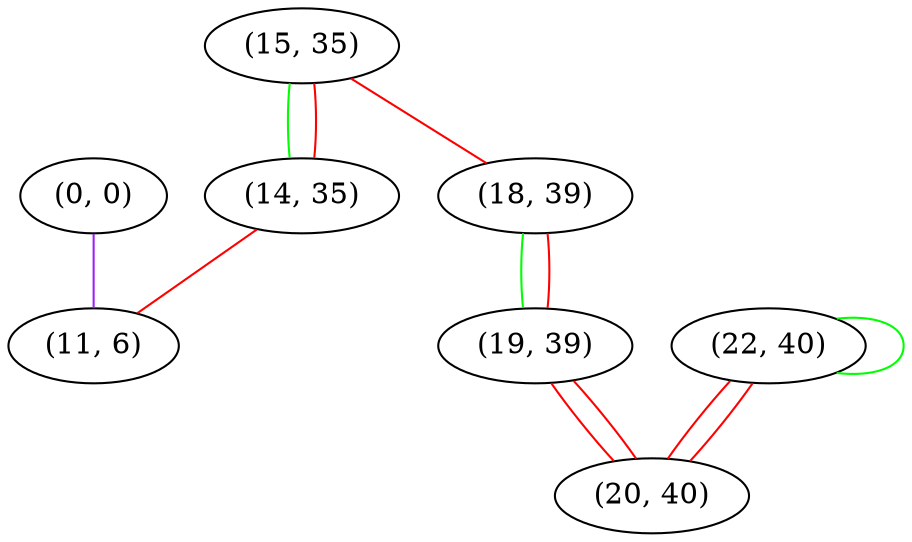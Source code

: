 graph "" {
"(0, 0)";
"(15, 35)";
"(18, 39)";
"(22, 40)";
"(19, 39)";
"(20, 40)";
"(14, 35)";
"(11, 6)";
"(0, 0)" -- "(11, 6)"  [color=purple, key=0, weight=4];
"(15, 35)" -- "(14, 35)"  [color=green, key=0, weight=2];
"(15, 35)" -- "(14, 35)"  [color=red, key=1, weight=1];
"(15, 35)" -- "(18, 39)"  [color=red, key=0, weight=1];
"(18, 39)" -- "(19, 39)"  [color=green, key=0, weight=2];
"(18, 39)" -- "(19, 39)"  [color=red, key=1, weight=1];
"(22, 40)" -- "(22, 40)"  [color=green, key=0, weight=2];
"(22, 40)" -- "(20, 40)"  [color=red, key=0, weight=1];
"(22, 40)" -- "(20, 40)"  [color=red, key=1, weight=1];
"(19, 39)" -- "(20, 40)"  [color=red, key=0, weight=1];
"(19, 39)" -- "(20, 40)"  [color=red, key=1, weight=1];
"(14, 35)" -- "(11, 6)"  [color=red, key=0, weight=1];
}
